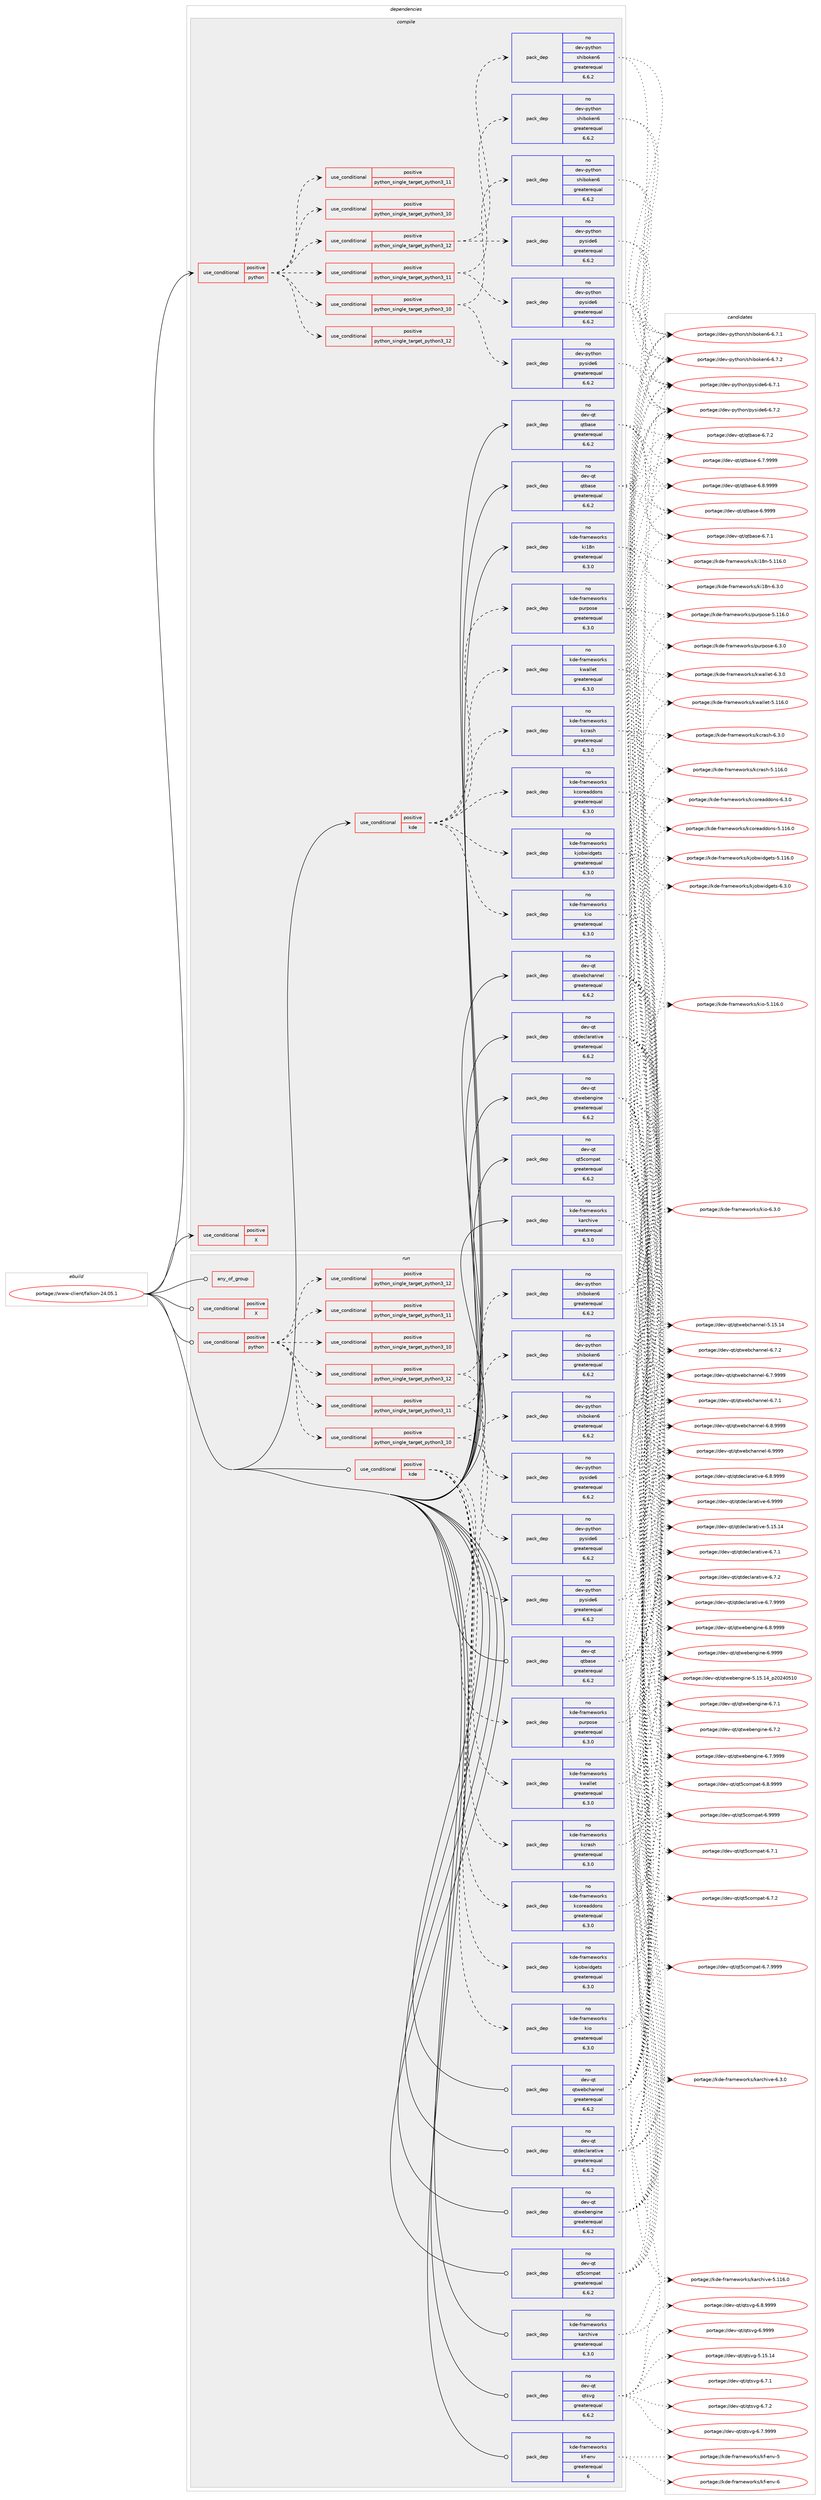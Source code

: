 digraph prolog {

# *************
# Graph options
# *************

newrank=true;
concentrate=true;
compound=true;
graph [rankdir=LR,fontname=Helvetica,fontsize=10,ranksep=1.5];#, ranksep=2.5, nodesep=0.2];
edge  [arrowhead=vee];
node  [fontname=Helvetica,fontsize=10];

# **********
# The ebuild
# **********

subgraph cluster_leftcol {
color=gray;
rank=same;
label=<<i>ebuild</i>>;
id [label="portage://www-client/falkon-24.05.1", color=red, width=4, href="../www-client/falkon-24.05.1.svg"];
}

# ****************
# The dependencies
# ****************

subgraph cluster_midcol {
color=gray;
label=<<i>dependencies</i>>;
subgraph cluster_compile {
fillcolor="#eeeeee";
style=filled;
label=<<i>compile</i>>;
subgraph cond116847 {
dependency225218 [label=<<TABLE BORDER="0" CELLBORDER="1" CELLSPACING="0" CELLPADDING="4"><TR><TD ROWSPAN="3" CELLPADDING="10">use_conditional</TD></TR><TR><TD>positive</TD></TR><TR><TD>X</TD></TR></TABLE>>, shape=none, color=red];
# *** BEGIN UNKNOWN DEPENDENCY TYPE (TODO) ***
# dependency225218 -> package_dependency(portage://www-client/falkon-24.05.1,install,no,x11-libs,libxcb,none,[,,],any_same_slot,[])
# *** END UNKNOWN DEPENDENCY TYPE (TODO) ***

# *** BEGIN UNKNOWN DEPENDENCY TYPE (TODO) ***
# dependency225218 -> package_dependency(portage://www-client/falkon-24.05.1,install,no,x11-libs,xcb-util,none,[,,],[],[])
# *** END UNKNOWN DEPENDENCY TYPE (TODO) ***

}
id:e -> dependency225218:w [weight=20,style="solid",arrowhead="vee"];
subgraph cond116848 {
dependency225219 [label=<<TABLE BORDER="0" CELLBORDER="1" CELLSPACING="0" CELLPADDING="4"><TR><TD ROWSPAN="3" CELLPADDING="10">use_conditional</TD></TR><TR><TD>positive</TD></TR><TR><TD>kde</TD></TR></TABLE>>, shape=none, color=red];
subgraph pack105108 {
dependency225220 [label=<<TABLE BORDER="0" CELLBORDER="1" CELLSPACING="0" CELLPADDING="4" WIDTH="220"><TR><TD ROWSPAN="6" CELLPADDING="30">pack_dep</TD></TR><TR><TD WIDTH="110">no</TD></TR><TR><TD>kde-frameworks</TD></TR><TR><TD>kcoreaddons</TD></TR><TR><TD>greaterequal</TD></TR><TR><TD>6.3.0</TD></TR></TABLE>>, shape=none, color=blue];
}
dependency225219:e -> dependency225220:w [weight=20,style="dashed",arrowhead="vee"];
subgraph pack105109 {
dependency225221 [label=<<TABLE BORDER="0" CELLBORDER="1" CELLSPACING="0" CELLPADDING="4" WIDTH="220"><TR><TD ROWSPAN="6" CELLPADDING="30">pack_dep</TD></TR><TR><TD WIDTH="110">no</TD></TR><TR><TD>kde-frameworks</TD></TR><TR><TD>kcrash</TD></TR><TR><TD>greaterequal</TD></TR><TR><TD>6.3.0</TD></TR></TABLE>>, shape=none, color=blue];
}
dependency225219:e -> dependency225221:w [weight=20,style="dashed",arrowhead="vee"];
subgraph pack105110 {
dependency225222 [label=<<TABLE BORDER="0" CELLBORDER="1" CELLSPACING="0" CELLPADDING="4" WIDTH="220"><TR><TD ROWSPAN="6" CELLPADDING="30">pack_dep</TD></TR><TR><TD WIDTH="110">no</TD></TR><TR><TD>kde-frameworks</TD></TR><TR><TD>kio</TD></TR><TR><TD>greaterequal</TD></TR><TR><TD>6.3.0</TD></TR></TABLE>>, shape=none, color=blue];
}
dependency225219:e -> dependency225222:w [weight=20,style="dashed",arrowhead="vee"];
subgraph pack105111 {
dependency225223 [label=<<TABLE BORDER="0" CELLBORDER="1" CELLSPACING="0" CELLPADDING="4" WIDTH="220"><TR><TD ROWSPAN="6" CELLPADDING="30">pack_dep</TD></TR><TR><TD WIDTH="110">no</TD></TR><TR><TD>kde-frameworks</TD></TR><TR><TD>kjobwidgets</TD></TR><TR><TD>greaterequal</TD></TR><TR><TD>6.3.0</TD></TR></TABLE>>, shape=none, color=blue];
}
dependency225219:e -> dependency225223:w [weight=20,style="dashed",arrowhead="vee"];
subgraph pack105112 {
dependency225224 [label=<<TABLE BORDER="0" CELLBORDER="1" CELLSPACING="0" CELLPADDING="4" WIDTH="220"><TR><TD ROWSPAN="6" CELLPADDING="30">pack_dep</TD></TR><TR><TD WIDTH="110">no</TD></TR><TR><TD>kde-frameworks</TD></TR><TR><TD>kwallet</TD></TR><TR><TD>greaterequal</TD></TR><TR><TD>6.3.0</TD></TR></TABLE>>, shape=none, color=blue];
}
dependency225219:e -> dependency225224:w [weight=20,style="dashed",arrowhead="vee"];
subgraph pack105113 {
dependency225225 [label=<<TABLE BORDER="0" CELLBORDER="1" CELLSPACING="0" CELLPADDING="4" WIDTH="220"><TR><TD ROWSPAN="6" CELLPADDING="30">pack_dep</TD></TR><TR><TD WIDTH="110">no</TD></TR><TR><TD>kde-frameworks</TD></TR><TR><TD>purpose</TD></TR><TR><TD>greaterequal</TD></TR><TR><TD>6.3.0</TD></TR></TABLE>>, shape=none, color=blue];
}
dependency225219:e -> dependency225225:w [weight=20,style="dashed",arrowhead="vee"];
}
id:e -> dependency225219:w [weight=20,style="solid",arrowhead="vee"];
subgraph cond116849 {
dependency225226 [label=<<TABLE BORDER="0" CELLBORDER="1" CELLSPACING="0" CELLPADDING="4"><TR><TD ROWSPAN="3" CELLPADDING="10">use_conditional</TD></TR><TR><TD>positive</TD></TR><TR><TD>python</TD></TR></TABLE>>, shape=none, color=red];
subgraph cond116850 {
dependency225227 [label=<<TABLE BORDER="0" CELLBORDER="1" CELLSPACING="0" CELLPADDING="4"><TR><TD ROWSPAN="3" CELLPADDING="10">use_conditional</TD></TR><TR><TD>positive</TD></TR><TR><TD>python_single_target_python3_10</TD></TR></TABLE>>, shape=none, color=red];
# *** BEGIN UNKNOWN DEPENDENCY TYPE (TODO) ***
# dependency225227 -> package_dependency(portage://www-client/falkon-24.05.1,install,no,dev-lang,python,none,[,,],[slot(3.10)],[])
# *** END UNKNOWN DEPENDENCY TYPE (TODO) ***

}
dependency225226:e -> dependency225227:w [weight=20,style="dashed",arrowhead="vee"];
subgraph cond116851 {
dependency225228 [label=<<TABLE BORDER="0" CELLBORDER="1" CELLSPACING="0" CELLPADDING="4"><TR><TD ROWSPAN="3" CELLPADDING="10">use_conditional</TD></TR><TR><TD>positive</TD></TR><TR><TD>python_single_target_python3_11</TD></TR></TABLE>>, shape=none, color=red];
# *** BEGIN UNKNOWN DEPENDENCY TYPE (TODO) ***
# dependency225228 -> package_dependency(portage://www-client/falkon-24.05.1,install,no,dev-lang,python,none,[,,],[slot(3.11)],[])
# *** END UNKNOWN DEPENDENCY TYPE (TODO) ***

}
dependency225226:e -> dependency225228:w [weight=20,style="dashed",arrowhead="vee"];
subgraph cond116852 {
dependency225229 [label=<<TABLE BORDER="0" CELLBORDER="1" CELLSPACING="0" CELLPADDING="4"><TR><TD ROWSPAN="3" CELLPADDING="10">use_conditional</TD></TR><TR><TD>positive</TD></TR><TR><TD>python_single_target_python3_12</TD></TR></TABLE>>, shape=none, color=red];
# *** BEGIN UNKNOWN DEPENDENCY TYPE (TODO) ***
# dependency225229 -> package_dependency(portage://www-client/falkon-24.05.1,install,no,dev-lang,python,none,[,,],[slot(3.12)],[])
# *** END UNKNOWN DEPENDENCY TYPE (TODO) ***

}
dependency225226:e -> dependency225229:w [weight=20,style="dashed",arrowhead="vee"];
subgraph cond116853 {
dependency225230 [label=<<TABLE BORDER="0" CELLBORDER="1" CELLSPACING="0" CELLPADDING="4"><TR><TD ROWSPAN="3" CELLPADDING="10">use_conditional</TD></TR><TR><TD>positive</TD></TR><TR><TD>python_single_target_python3_10</TD></TR></TABLE>>, shape=none, color=red];
subgraph pack105114 {
dependency225231 [label=<<TABLE BORDER="0" CELLBORDER="1" CELLSPACING="0" CELLPADDING="4" WIDTH="220"><TR><TD ROWSPAN="6" CELLPADDING="30">pack_dep</TD></TR><TR><TD WIDTH="110">no</TD></TR><TR><TD>dev-python</TD></TR><TR><TD>pyside6</TD></TR><TR><TD>greaterequal</TD></TR><TR><TD>6.6.2</TD></TR></TABLE>>, shape=none, color=blue];
}
dependency225230:e -> dependency225231:w [weight=20,style="dashed",arrowhead="vee"];
subgraph pack105115 {
dependency225232 [label=<<TABLE BORDER="0" CELLBORDER="1" CELLSPACING="0" CELLPADDING="4" WIDTH="220"><TR><TD ROWSPAN="6" CELLPADDING="30">pack_dep</TD></TR><TR><TD WIDTH="110">no</TD></TR><TR><TD>dev-python</TD></TR><TR><TD>shiboken6</TD></TR><TR><TD>greaterequal</TD></TR><TR><TD>6.6.2</TD></TR></TABLE>>, shape=none, color=blue];
}
dependency225230:e -> dependency225232:w [weight=20,style="dashed",arrowhead="vee"];
}
dependency225226:e -> dependency225230:w [weight=20,style="dashed",arrowhead="vee"];
subgraph cond116854 {
dependency225233 [label=<<TABLE BORDER="0" CELLBORDER="1" CELLSPACING="0" CELLPADDING="4"><TR><TD ROWSPAN="3" CELLPADDING="10">use_conditional</TD></TR><TR><TD>positive</TD></TR><TR><TD>python_single_target_python3_11</TD></TR></TABLE>>, shape=none, color=red];
subgraph pack105116 {
dependency225234 [label=<<TABLE BORDER="0" CELLBORDER="1" CELLSPACING="0" CELLPADDING="4" WIDTH="220"><TR><TD ROWSPAN="6" CELLPADDING="30">pack_dep</TD></TR><TR><TD WIDTH="110">no</TD></TR><TR><TD>dev-python</TD></TR><TR><TD>pyside6</TD></TR><TR><TD>greaterequal</TD></TR><TR><TD>6.6.2</TD></TR></TABLE>>, shape=none, color=blue];
}
dependency225233:e -> dependency225234:w [weight=20,style="dashed",arrowhead="vee"];
subgraph pack105117 {
dependency225235 [label=<<TABLE BORDER="0" CELLBORDER="1" CELLSPACING="0" CELLPADDING="4" WIDTH="220"><TR><TD ROWSPAN="6" CELLPADDING="30">pack_dep</TD></TR><TR><TD WIDTH="110">no</TD></TR><TR><TD>dev-python</TD></TR><TR><TD>shiboken6</TD></TR><TR><TD>greaterequal</TD></TR><TR><TD>6.6.2</TD></TR></TABLE>>, shape=none, color=blue];
}
dependency225233:e -> dependency225235:w [weight=20,style="dashed",arrowhead="vee"];
}
dependency225226:e -> dependency225233:w [weight=20,style="dashed",arrowhead="vee"];
subgraph cond116855 {
dependency225236 [label=<<TABLE BORDER="0" CELLBORDER="1" CELLSPACING="0" CELLPADDING="4"><TR><TD ROWSPAN="3" CELLPADDING="10">use_conditional</TD></TR><TR><TD>positive</TD></TR><TR><TD>python_single_target_python3_12</TD></TR></TABLE>>, shape=none, color=red];
subgraph pack105118 {
dependency225237 [label=<<TABLE BORDER="0" CELLBORDER="1" CELLSPACING="0" CELLPADDING="4" WIDTH="220"><TR><TD ROWSPAN="6" CELLPADDING="30">pack_dep</TD></TR><TR><TD WIDTH="110">no</TD></TR><TR><TD>dev-python</TD></TR><TR><TD>pyside6</TD></TR><TR><TD>greaterequal</TD></TR><TR><TD>6.6.2</TD></TR></TABLE>>, shape=none, color=blue];
}
dependency225236:e -> dependency225237:w [weight=20,style="dashed",arrowhead="vee"];
subgraph pack105119 {
dependency225238 [label=<<TABLE BORDER="0" CELLBORDER="1" CELLSPACING="0" CELLPADDING="4" WIDTH="220"><TR><TD ROWSPAN="6" CELLPADDING="30">pack_dep</TD></TR><TR><TD WIDTH="110">no</TD></TR><TR><TD>dev-python</TD></TR><TR><TD>shiboken6</TD></TR><TR><TD>greaterequal</TD></TR><TR><TD>6.6.2</TD></TR></TABLE>>, shape=none, color=blue];
}
dependency225236:e -> dependency225238:w [weight=20,style="dashed",arrowhead="vee"];
}
dependency225226:e -> dependency225236:w [weight=20,style="dashed",arrowhead="vee"];
}
id:e -> dependency225226:w [weight=20,style="solid",arrowhead="vee"];
# *** BEGIN UNKNOWN DEPENDENCY TYPE (TODO) ***
# id -> package_dependency(portage://www-client/falkon-24.05.1,install,no,dev-libs,openssl,none,[,,],[slot(0),equal],[])
# *** END UNKNOWN DEPENDENCY TYPE (TODO) ***

subgraph pack105120 {
dependency225239 [label=<<TABLE BORDER="0" CELLBORDER="1" CELLSPACING="0" CELLPADDING="4" WIDTH="220"><TR><TD ROWSPAN="6" CELLPADDING="30">pack_dep</TD></TR><TR><TD WIDTH="110">no</TD></TR><TR><TD>dev-qt</TD></TR><TR><TD>qt5compat</TD></TR><TR><TD>greaterequal</TD></TR><TR><TD>6.6.2</TD></TR></TABLE>>, shape=none, color=blue];
}
id:e -> dependency225239:w [weight=20,style="solid",arrowhead="vee"];
subgraph pack105121 {
dependency225240 [label=<<TABLE BORDER="0" CELLBORDER="1" CELLSPACING="0" CELLPADDING="4" WIDTH="220"><TR><TD ROWSPAN="6" CELLPADDING="30">pack_dep</TD></TR><TR><TD WIDTH="110">no</TD></TR><TR><TD>dev-qt</TD></TR><TR><TD>qtbase</TD></TR><TR><TD>greaterequal</TD></TR><TR><TD>6.6.2</TD></TR></TABLE>>, shape=none, color=blue];
}
id:e -> dependency225240:w [weight=20,style="solid",arrowhead="vee"];
subgraph pack105122 {
dependency225241 [label=<<TABLE BORDER="0" CELLBORDER="1" CELLSPACING="0" CELLPADDING="4" WIDTH="220"><TR><TD ROWSPAN="6" CELLPADDING="30">pack_dep</TD></TR><TR><TD WIDTH="110">no</TD></TR><TR><TD>dev-qt</TD></TR><TR><TD>qtbase</TD></TR><TR><TD>greaterequal</TD></TR><TR><TD>6.6.2</TD></TR></TABLE>>, shape=none, color=blue];
}
id:e -> dependency225241:w [weight=20,style="solid",arrowhead="vee"];
# *** BEGIN UNKNOWN DEPENDENCY TYPE (TODO) ***
# id -> package_dependency(portage://www-client/falkon-24.05.1,install,no,dev-qt,qtbase,none,[,,],[slot(6)],[])
# *** END UNKNOWN DEPENDENCY TYPE (TODO) ***

subgraph pack105123 {
dependency225242 [label=<<TABLE BORDER="0" CELLBORDER="1" CELLSPACING="0" CELLPADDING="4" WIDTH="220"><TR><TD ROWSPAN="6" CELLPADDING="30">pack_dep</TD></TR><TR><TD WIDTH="110">no</TD></TR><TR><TD>dev-qt</TD></TR><TR><TD>qtdeclarative</TD></TR><TR><TD>greaterequal</TD></TR><TR><TD>6.6.2</TD></TR></TABLE>>, shape=none, color=blue];
}
id:e -> dependency225242:w [weight=20,style="solid",arrowhead="vee"];
subgraph pack105124 {
dependency225243 [label=<<TABLE BORDER="0" CELLBORDER="1" CELLSPACING="0" CELLPADDING="4" WIDTH="220"><TR><TD ROWSPAN="6" CELLPADDING="30">pack_dep</TD></TR><TR><TD WIDTH="110">no</TD></TR><TR><TD>dev-qt</TD></TR><TR><TD>qtwebchannel</TD></TR><TR><TD>greaterequal</TD></TR><TR><TD>6.6.2</TD></TR></TABLE>>, shape=none, color=blue];
}
id:e -> dependency225243:w [weight=20,style="solid",arrowhead="vee"];
subgraph pack105125 {
dependency225244 [label=<<TABLE BORDER="0" CELLBORDER="1" CELLSPACING="0" CELLPADDING="4" WIDTH="220"><TR><TD ROWSPAN="6" CELLPADDING="30">pack_dep</TD></TR><TR><TD WIDTH="110">no</TD></TR><TR><TD>dev-qt</TD></TR><TR><TD>qtwebengine</TD></TR><TR><TD>greaterequal</TD></TR><TR><TD>6.6.2</TD></TR></TABLE>>, shape=none, color=blue];
}
id:e -> dependency225244:w [weight=20,style="solid",arrowhead="vee"];
subgraph pack105126 {
dependency225245 [label=<<TABLE BORDER="0" CELLBORDER="1" CELLSPACING="0" CELLPADDING="4" WIDTH="220"><TR><TD ROWSPAN="6" CELLPADDING="30">pack_dep</TD></TR><TR><TD WIDTH="110">no</TD></TR><TR><TD>kde-frameworks</TD></TR><TR><TD>karchive</TD></TR><TR><TD>greaterequal</TD></TR><TR><TD>6.3.0</TD></TR></TABLE>>, shape=none, color=blue];
}
id:e -> dependency225245:w [weight=20,style="solid",arrowhead="vee"];
subgraph pack105127 {
dependency225246 [label=<<TABLE BORDER="0" CELLBORDER="1" CELLSPACING="0" CELLPADDING="4" WIDTH="220"><TR><TD ROWSPAN="6" CELLPADDING="30">pack_dep</TD></TR><TR><TD WIDTH="110">no</TD></TR><TR><TD>kde-frameworks</TD></TR><TR><TD>ki18n</TD></TR><TR><TD>greaterequal</TD></TR><TR><TD>6.3.0</TD></TR></TABLE>>, shape=none, color=blue];
}
id:e -> dependency225246:w [weight=20,style="solid",arrowhead="vee"];
# *** BEGIN UNKNOWN DEPENDENCY TYPE (TODO) ***
# id -> package_dependency(portage://www-client/falkon-24.05.1,install,no,virtual,libintl,none,[,,],[],[])
# *** END UNKNOWN DEPENDENCY TYPE (TODO) ***

}
subgraph cluster_compileandrun {
fillcolor="#eeeeee";
style=filled;
label=<<i>compile and run</i>>;
}
subgraph cluster_run {
fillcolor="#eeeeee";
style=filled;
label=<<i>run</i>>;
subgraph any3051 {
dependency225247 [label=<<TABLE BORDER="0" CELLBORDER="1" CELLSPACING="0" CELLPADDING="4"><TR><TD CELLPADDING="10">any_of_group</TD></TR></TABLE>>, shape=none, color=red];# *** BEGIN UNKNOWN DEPENDENCY TYPE (TODO) ***
# dependency225247 -> package_dependency(portage://www-client/falkon-24.05.1,run,no,kde-frameworks,breeze-icons,none,[,,],any_different_slot,[])
# *** END UNKNOWN DEPENDENCY TYPE (TODO) ***

# *** BEGIN UNKNOWN DEPENDENCY TYPE (TODO) ***
# dependency225247 -> package_dependency(portage://www-client/falkon-24.05.1,run,no,kde-frameworks,oxygen-icons,none,[,,],any_different_slot,[])
# *** END UNKNOWN DEPENDENCY TYPE (TODO) ***

}
id:e -> dependency225247:w [weight=20,style="solid",arrowhead="odot"];
subgraph cond116856 {
dependency225248 [label=<<TABLE BORDER="0" CELLBORDER="1" CELLSPACING="0" CELLPADDING="4"><TR><TD ROWSPAN="3" CELLPADDING="10">use_conditional</TD></TR><TR><TD>positive</TD></TR><TR><TD>X</TD></TR></TABLE>>, shape=none, color=red];
# *** BEGIN UNKNOWN DEPENDENCY TYPE (TODO) ***
# dependency225248 -> package_dependency(portage://www-client/falkon-24.05.1,run,no,x11-libs,libxcb,none,[,,],any_same_slot,[])
# *** END UNKNOWN DEPENDENCY TYPE (TODO) ***

# *** BEGIN UNKNOWN DEPENDENCY TYPE (TODO) ***
# dependency225248 -> package_dependency(portage://www-client/falkon-24.05.1,run,no,x11-libs,xcb-util,none,[,,],[],[])
# *** END UNKNOWN DEPENDENCY TYPE (TODO) ***

}
id:e -> dependency225248:w [weight=20,style="solid",arrowhead="odot"];
subgraph cond116857 {
dependency225249 [label=<<TABLE BORDER="0" CELLBORDER="1" CELLSPACING="0" CELLPADDING="4"><TR><TD ROWSPAN="3" CELLPADDING="10">use_conditional</TD></TR><TR><TD>positive</TD></TR><TR><TD>kde</TD></TR></TABLE>>, shape=none, color=red];
subgraph pack105128 {
dependency225250 [label=<<TABLE BORDER="0" CELLBORDER="1" CELLSPACING="0" CELLPADDING="4" WIDTH="220"><TR><TD ROWSPAN="6" CELLPADDING="30">pack_dep</TD></TR><TR><TD WIDTH="110">no</TD></TR><TR><TD>kde-frameworks</TD></TR><TR><TD>kcoreaddons</TD></TR><TR><TD>greaterequal</TD></TR><TR><TD>6.3.0</TD></TR></TABLE>>, shape=none, color=blue];
}
dependency225249:e -> dependency225250:w [weight=20,style="dashed",arrowhead="vee"];
subgraph pack105129 {
dependency225251 [label=<<TABLE BORDER="0" CELLBORDER="1" CELLSPACING="0" CELLPADDING="4" WIDTH="220"><TR><TD ROWSPAN="6" CELLPADDING="30">pack_dep</TD></TR><TR><TD WIDTH="110">no</TD></TR><TR><TD>kde-frameworks</TD></TR><TR><TD>kcrash</TD></TR><TR><TD>greaterequal</TD></TR><TR><TD>6.3.0</TD></TR></TABLE>>, shape=none, color=blue];
}
dependency225249:e -> dependency225251:w [weight=20,style="dashed",arrowhead="vee"];
subgraph pack105130 {
dependency225252 [label=<<TABLE BORDER="0" CELLBORDER="1" CELLSPACING="0" CELLPADDING="4" WIDTH="220"><TR><TD ROWSPAN="6" CELLPADDING="30">pack_dep</TD></TR><TR><TD WIDTH="110">no</TD></TR><TR><TD>kde-frameworks</TD></TR><TR><TD>kio</TD></TR><TR><TD>greaterequal</TD></TR><TR><TD>6.3.0</TD></TR></TABLE>>, shape=none, color=blue];
}
dependency225249:e -> dependency225252:w [weight=20,style="dashed",arrowhead="vee"];
subgraph pack105131 {
dependency225253 [label=<<TABLE BORDER="0" CELLBORDER="1" CELLSPACING="0" CELLPADDING="4" WIDTH="220"><TR><TD ROWSPAN="6" CELLPADDING="30">pack_dep</TD></TR><TR><TD WIDTH="110">no</TD></TR><TR><TD>kde-frameworks</TD></TR><TR><TD>kjobwidgets</TD></TR><TR><TD>greaterequal</TD></TR><TR><TD>6.3.0</TD></TR></TABLE>>, shape=none, color=blue];
}
dependency225249:e -> dependency225253:w [weight=20,style="dashed",arrowhead="vee"];
subgraph pack105132 {
dependency225254 [label=<<TABLE BORDER="0" CELLBORDER="1" CELLSPACING="0" CELLPADDING="4" WIDTH="220"><TR><TD ROWSPAN="6" CELLPADDING="30">pack_dep</TD></TR><TR><TD WIDTH="110">no</TD></TR><TR><TD>kde-frameworks</TD></TR><TR><TD>kwallet</TD></TR><TR><TD>greaterequal</TD></TR><TR><TD>6.3.0</TD></TR></TABLE>>, shape=none, color=blue];
}
dependency225249:e -> dependency225254:w [weight=20,style="dashed",arrowhead="vee"];
subgraph pack105133 {
dependency225255 [label=<<TABLE BORDER="0" CELLBORDER="1" CELLSPACING="0" CELLPADDING="4" WIDTH="220"><TR><TD ROWSPAN="6" CELLPADDING="30">pack_dep</TD></TR><TR><TD WIDTH="110">no</TD></TR><TR><TD>kde-frameworks</TD></TR><TR><TD>purpose</TD></TR><TR><TD>greaterequal</TD></TR><TR><TD>6.3.0</TD></TR></TABLE>>, shape=none, color=blue];
}
dependency225249:e -> dependency225255:w [weight=20,style="dashed",arrowhead="vee"];
}
id:e -> dependency225249:w [weight=20,style="solid",arrowhead="odot"];
subgraph cond116858 {
dependency225256 [label=<<TABLE BORDER="0" CELLBORDER="1" CELLSPACING="0" CELLPADDING="4"><TR><TD ROWSPAN="3" CELLPADDING="10">use_conditional</TD></TR><TR><TD>positive</TD></TR><TR><TD>python</TD></TR></TABLE>>, shape=none, color=red];
subgraph cond116859 {
dependency225257 [label=<<TABLE BORDER="0" CELLBORDER="1" CELLSPACING="0" CELLPADDING="4"><TR><TD ROWSPAN="3" CELLPADDING="10">use_conditional</TD></TR><TR><TD>positive</TD></TR><TR><TD>python_single_target_python3_10</TD></TR></TABLE>>, shape=none, color=red];
# *** BEGIN UNKNOWN DEPENDENCY TYPE (TODO) ***
# dependency225257 -> package_dependency(portage://www-client/falkon-24.05.1,run,no,dev-lang,python,none,[,,],[slot(3.10)],[])
# *** END UNKNOWN DEPENDENCY TYPE (TODO) ***

}
dependency225256:e -> dependency225257:w [weight=20,style="dashed",arrowhead="vee"];
subgraph cond116860 {
dependency225258 [label=<<TABLE BORDER="0" CELLBORDER="1" CELLSPACING="0" CELLPADDING="4"><TR><TD ROWSPAN="3" CELLPADDING="10">use_conditional</TD></TR><TR><TD>positive</TD></TR><TR><TD>python_single_target_python3_11</TD></TR></TABLE>>, shape=none, color=red];
# *** BEGIN UNKNOWN DEPENDENCY TYPE (TODO) ***
# dependency225258 -> package_dependency(portage://www-client/falkon-24.05.1,run,no,dev-lang,python,none,[,,],[slot(3.11)],[])
# *** END UNKNOWN DEPENDENCY TYPE (TODO) ***

}
dependency225256:e -> dependency225258:w [weight=20,style="dashed",arrowhead="vee"];
subgraph cond116861 {
dependency225259 [label=<<TABLE BORDER="0" CELLBORDER="1" CELLSPACING="0" CELLPADDING="4"><TR><TD ROWSPAN="3" CELLPADDING="10">use_conditional</TD></TR><TR><TD>positive</TD></TR><TR><TD>python_single_target_python3_12</TD></TR></TABLE>>, shape=none, color=red];
# *** BEGIN UNKNOWN DEPENDENCY TYPE (TODO) ***
# dependency225259 -> package_dependency(portage://www-client/falkon-24.05.1,run,no,dev-lang,python,none,[,,],[slot(3.12)],[])
# *** END UNKNOWN DEPENDENCY TYPE (TODO) ***

}
dependency225256:e -> dependency225259:w [weight=20,style="dashed",arrowhead="vee"];
subgraph cond116862 {
dependency225260 [label=<<TABLE BORDER="0" CELLBORDER="1" CELLSPACING="0" CELLPADDING="4"><TR><TD ROWSPAN="3" CELLPADDING="10">use_conditional</TD></TR><TR><TD>positive</TD></TR><TR><TD>python_single_target_python3_10</TD></TR></TABLE>>, shape=none, color=red];
subgraph pack105134 {
dependency225261 [label=<<TABLE BORDER="0" CELLBORDER="1" CELLSPACING="0" CELLPADDING="4" WIDTH="220"><TR><TD ROWSPAN="6" CELLPADDING="30">pack_dep</TD></TR><TR><TD WIDTH="110">no</TD></TR><TR><TD>dev-python</TD></TR><TR><TD>pyside6</TD></TR><TR><TD>greaterequal</TD></TR><TR><TD>6.6.2</TD></TR></TABLE>>, shape=none, color=blue];
}
dependency225260:e -> dependency225261:w [weight=20,style="dashed",arrowhead="vee"];
subgraph pack105135 {
dependency225262 [label=<<TABLE BORDER="0" CELLBORDER="1" CELLSPACING="0" CELLPADDING="4" WIDTH="220"><TR><TD ROWSPAN="6" CELLPADDING="30">pack_dep</TD></TR><TR><TD WIDTH="110">no</TD></TR><TR><TD>dev-python</TD></TR><TR><TD>shiboken6</TD></TR><TR><TD>greaterequal</TD></TR><TR><TD>6.6.2</TD></TR></TABLE>>, shape=none, color=blue];
}
dependency225260:e -> dependency225262:w [weight=20,style="dashed",arrowhead="vee"];
}
dependency225256:e -> dependency225260:w [weight=20,style="dashed",arrowhead="vee"];
subgraph cond116863 {
dependency225263 [label=<<TABLE BORDER="0" CELLBORDER="1" CELLSPACING="0" CELLPADDING="4"><TR><TD ROWSPAN="3" CELLPADDING="10">use_conditional</TD></TR><TR><TD>positive</TD></TR><TR><TD>python_single_target_python3_11</TD></TR></TABLE>>, shape=none, color=red];
subgraph pack105136 {
dependency225264 [label=<<TABLE BORDER="0" CELLBORDER="1" CELLSPACING="0" CELLPADDING="4" WIDTH="220"><TR><TD ROWSPAN="6" CELLPADDING="30">pack_dep</TD></TR><TR><TD WIDTH="110">no</TD></TR><TR><TD>dev-python</TD></TR><TR><TD>pyside6</TD></TR><TR><TD>greaterequal</TD></TR><TR><TD>6.6.2</TD></TR></TABLE>>, shape=none, color=blue];
}
dependency225263:e -> dependency225264:w [weight=20,style="dashed",arrowhead="vee"];
subgraph pack105137 {
dependency225265 [label=<<TABLE BORDER="0" CELLBORDER="1" CELLSPACING="0" CELLPADDING="4" WIDTH="220"><TR><TD ROWSPAN="6" CELLPADDING="30">pack_dep</TD></TR><TR><TD WIDTH="110">no</TD></TR><TR><TD>dev-python</TD></TR><TR><TD>shiboken6</TD></TR><TR><TD>greaterequal</TD></TR><TR><TD>6.6.2</TD></TR></TABLE>>, shape=none, color=blue];
}
dependency225263:e -> dependency225265:w [weight=20,style="dashed",arrowhead="vee"];
}
dependency225256:e -> dependency225263:w [weight=20,style="dashed",arrowhead="vee"];
subgraph cond116864 {
dependency225266 [label=<<TABLE BORDER="0" CELLBORDER="1" CELLSPACING="0" CELLPADDING="4"><TR><TD ROWSPAN="3" CELLPADDING="10">use_conditional</TD></TR><TR><TD>positive</TD></TR><TR><TD>python_single_target_python3_12</TD></TR></TABLE>>, shape=none, color=red];
subgraph pack105138 {
dependency225267 [label=<<TABLE BORDER="0" CELLBORDER="1" CELLSPACING="0" CELLPADDING="4" WIDTH="220"><TR><TD ROWSPAN="6" CELLPADDING="30">pack_dep</TD></TR><TR><TD WIDTH="110">no</TD></TR><TR><TD>dev-python</TD></TR><TR><TD>pyside6</TD></TR><TR><TD>greaterequal</TD></TR><TR><TD>6.6.2</TD></TR></TABLE>>, shape=none, color=blue];
}
dependency225266:e -> dependency225267:w [weight=20,style="dashed",arrowhead="vee"];
subgraph pack105139 {
dependency225268 [label=<<TABLE BORDER="0" CELLBORDER="1" CELLSPACING="0" CELLPADDING="4" WIDTH="220"><TR><TD ROWSPAN="6" CELLPADDING="30">pack_dep</TD></TR><TR><TD WIDTH="110">no</TD></TR><TR><TD>dev-python</TD></TR><TR><TD>shiboken6</TD></TR><TR><TD>greaterequal</TD></TR><TR><TD>6.6.2</TD></TR></TABLE>>, shape=none, color=blue];
}
dependency225266:e -> dependency225268:w [weight=20,style="dashed",arrowhead="vee"];
}
dependency225256:e -> dependency225266:w [weight=20,style="dashed",arrowhead="vee"];
}
id:e -> dependency225256:w [weight=20,style="solid",arrowhead="odot"];
# *** BEGIN UNKNOWN DEPENDENCY TYPE (TODO) ***
# id -> package_dependency(portage://www-client/falkon-24.05.1,run,no,dev-libs,openssl,none,[,,],[slot(0),equal],[])
# *** END UNKNOWN DEPENDENCY TYPE (TODO) ***

subgraph pack105140 {
dependency225269 [label=<<TABLE BORDER="0" CELLBORDER="1" CELLSPACING="0" CELLPADDING="4" WIDTH="220"><TR><TD ROWSPAN="6" CELLPADDING="30">pack_dep</TD></TR><TR><TD WIDTH="110">no</TD></TR><TR><TD>dev-qt</TD></TR><TR><TD>qt5compat</TD></TR><TR><TD>greaterequal</TD></TR><TR><TD>6.6.2</TD></TR></TABLE>>, shape=none, color=blue];
}
id:e -> dependency225269:w [weight=20,style="solid",arrowhead="odot"];
subgraph pack105141 {
dependency225270 [label=<<TABLE BORDER="0" CELLBORDER="1" CELLSPACING="0" CELLPADDING="4" WIDTH="220"><TR><TD ROWSPAN="6" CELLPADDING="30">pack_dep</TD></TR><TR><TD WIDTH="110">no</TD></TR><TR><TD>dev-qt</TD></TR><TR><TD>qtbase</TD></TR><TR><TD>greaterequal</TD></TR><TR><TD>6.6.2</TD></TR></TABLE>>, shape=none, color=blue];
}
id:e -> dependency225270:w [weight=20,style="solid",arrowhead="odot"];
# *** BEGIN UNKNOWN DEPENDENCY TYPE (TODO) ***
# id -> package_dependency(portage://www-client/falkon-24.05.1,run,no,dev-qt,qtbase,none,[,,],[slot(6)],[])
# *** END UNKNOWN DEPENDENCY TYPE (TODO) ***

subgraph pack105142 {
dependency225271 [label=<<TABLE BORDER="0" CELLBORDER="1" CELLSPACING="0" CELLPADDING="4" WIDTH="220"><TR><TD ROWSPAN="6" CELLPADDING="30">pack_dep</TD></TR><TR><TD WIDTH="110">no</TD></TR><TR><TD>dev-qt</TD></TR><TR><TD>qtdeclarative</TD></TR><TR><TD>greaterequal</TD></TR><TR><TD>6.6.2</TD></TR></TABLE>>, shape=none, color=blue];
}
id:e -> dependency225271:w [weight=20,style="solid",arrowhead="odot"];
subgraph pack105143 {
dependency225272 [label=<<TABLE BORDER="0" CELLBORDER="1" CELLSPACING="0" CELLPADDING="4" WIDTH="220"><TR><TD ROWSPAN="6" CELLPADDING="30">pack_dep</TD></TR><TR><TD WIDTH="110">no</TD></TR><TR><TD>dev-qt</TD></TR><TR><TD>qtsvg</TD></TR><TR><TD>greaterequal</TD></TR><TR><TD>6.6.2</TD></TR></TABLE>>, shape=none, color=blue];
}
id:e -> dependency225272:w [weight=20,style="solid",arrowhead="odot"];
subgraph pack105144 {
dependency225273 [label=<<TABLE BORDER="0" CELLBORDER="1" CELLSPACING="0" CELLPADDING="4" WIDTH="220"><TR><TD ROWSPAN="6" CELLPADDING="30">pack_dep</TD></TR><TR><TD WIDTH="110">no</TD></TR><TR><TD>dev-qt</TD></TR><TR><TD>qtwebchannel</TD></TR><TR><TD>greaterequal</TD></TR><TR><TD>6.6.2</TD></TR></TABLE>>, shape=none, color=blue];
}
id:e -> dependency225273:w [weight=20,style="solid",arrowhead="odot"];
subgraph pack105145 {
dependency225274 [label=<<TABLE BORDER="0" CELLBORDER="1" CELLSPACING="0" CELLPADDING="4" WIDTH="220"><TR><TD ROWSPAN="6" CELLPADDING="30">pack_dep</TD></TR><TR><TD WIDTH="110">no</TD></TR><TR><TD>dev-qt</TD></TR><TR><TD>qtwebengine</TD></TR><TR><TD>greaterequal</TD></TR><TR><TD>6.6.2</TD></TR></TABLE>>, shape=none, color=blue];
}
id:e -> dependency225274:w [weight=20,style="solid",arrowhead="odot"];
subgraph pack105146 {
dependency225275 [label=<<TABLE BORDER="0" CELLBORDER="1" CELLSPACING="0" CELLPADDING="4" WIDTH="220"><TR><TD ROWSPAN="6" CELLPADDING="30">pack_dep</TD></TR><TR><TD WIDTH="110">no</TD></TR><TR><TD>kde-frameworks</TD></TR><TR><TD>karchive</TD></TR><TR><TD>greaterequal</TD></TR><TR><TD>6.3.0</TD></TR></TABLE>>, shape=none, color=blue];
}
id:e -> dependency225275:w [weight=20,style="solid",arrowhead="odot"];
subgraph pack105147 {
dependency225276 [label=<<TABLE BORDER="0" CELLBORDER="1" CELLSPACING="0" CELLPADDING="4" WIDTH="220"><TR><TD ROWSPAN="6" CELLPADDING="30">pack_dep</TD></TR><TR><TD WIDTH="110">no</TD></TR><TR><TD>kde-frameworks</TD></TR><TR><TD>kf-env</TD></TR><TR><TD>greaterequal</TD></TR><TR><TD>6</TD></TR></TABLE>>, shape=none, color=blue];
}
id:e -> dependency225276:w [weight=20,style="solid",arrowhead="odot"];
# *** BEGIN UNKNOWN DEPENDENCY TYPE (TODO) ***
# id -> package_dependency(portage://www-client/falkon-24.05.1,run,no,virtual,libintl,none,[,,],[],[])
# *** END UNKNOWN DEPENDENCY TYPE (TODO) ***

}
}

# **************
# The candidates
# **************

subgraph cluster_choices {
rank=same;
color=gray;
label=<<i>candidates</i>>;

subgraph choice105108 {
color=black;
nodesep=1;
choice10710010145102114971091011191111141071154710799111114101971001001111101154553464949544648 [label="portage://kde-frameworks/kcoreaddons-5.116.0", color=red, width=4,href="../kde-frameworks/kcoreaddons-5.116.0.svg"];
choice1071001014510211497109101119111114107115471079911111410197100100111110115455446514648 [label="portage://kde-frameworks/kcoreaddons-6.3.0", color=red, width=4,href="../kde-frameworks/kcoreaddons-6.3.0.svg"];
dependency225220:e -> choice10710010145102114971091011191111141071154710799111114101971001001111101154553464949544648:w [style=dotted,weight="100"];
dependency225220:e -> choice1071001014510211497109101119111114107115471079911111410197100100111110115455446514648:w [style=dotted,weight="100"];
}
subgraph choice105109 {
color=black;
nodesep=1;
choice10710010145102114971091011191111141071154710799114971151044553464949544648 [label="portage://kde-frameworks/kcrash-5.116.0", color=red, width=4,href="../kde-frameworks/kcrash-5.116.0.svg"];
choice1071001014510211497109101119111114107115471079911497115104455446514648 [label="portage://kde-frameworks/kcrash-6.3.0", color=red, width=4,href="../kde-frameworks/kcrash-6.3.0.svg"];
dependency225221:e -> choice10710010145102114971091011191111141071154710799114971151044553464949544648:w [style=dotted,weight="100"];
dependency225221:e -> choice1071001014510211497109101119111114107115471079911497115104455446514648:w [style=dotted,weight="100"];
}
subgraph choice105110 {
color=black;
nodesep=1;
choice1071001014510211497109101119111114107115471071051114553464949544648 [label="portage://kde-frameworks/kio-5.116.0", color=red, width=4,href="../kde-frameworks/kio-5.116.0.svg"];
choice107100101451021149710910111911111410711547107105111455446514648 [label="portage://kde-frameworks/kio-6.3.0", color=red, width=4,href="../kde-frameworks/kio-6.3.0.svg"];
dependency225222:e -> choice1071001014510211497109101119111114107115471071051114553464949544648:w [style=dotted,weight="100"];
dependency225222:e -> choice107100101451021149710910111911111410711547107105111455446514648:w [style=dotted,weight="100"];
}
subgraph choice105111 {
color=black;
nodesep=1;
choice107100101451021149710910111911111410711547107106111981191051001031011161154553464949544648 [label="portage://kde-frameworks/kjobwidgets-5.116.0", color=red, width=4,href="../kde-frameworks/kjobwidgets-5.116.0.svg"];
choice10710010145102114971091011191111141071154710710611198119105100103101116115455446514648 [label="portage://kde-frameworks/kjobwidgets-6.3.0", color=red, width=4,href="../kde-frameworks/kjobwidgets-6.3.0.svg"];
dependency225223:e -> choice107100101451021149710910111911111410711547107106111981191051001031011161154553464949544648:w [style=dotted,weight="100"];
dependency225223:e -> choice10710010145102114971091011191111141071154710710611198119105100103101116115455446514648:w [style=dotted,weight="100"];
}
subgraph choice105112 {
color=black;
nodesep=1;
choice107100101451021149710910111911111410711547107119971081081011164553464949544648 [label="portage://kde-frameworks/kwallet-5.116.0", color=red, width=4,href="../kde-frameworks/kwallet-5.116.0.svg"];
choice10710010145102114971091011191111141071154710711997108108101116455446514648 [label="portage://kde-frameworks/kwallet-6.3.0", color=red, width=4,href="../kde-frameworks/kwallet-6.3.0.svg"];
dependency225224:e -> choice107100101451021149710910111911111410711547107119971081081011164553464949544648:w [style=dotted,weight="100"];
dependency225224:e -> choice10710010145102114971091011191111141071154710711997108108101116455446514648:w [style=dotted,weight="100"];
}
subgraph choice105113 {
color=black;
nodesep=1;
choice1071001014510211497109101119111114107115471121171141121111151014553464949544648 [label="portage://kde-frameworks/purpose-5.116.0", color=red, width=4,href="../kde-frameworks/purpose-5.116.0.svg"];
choice107100101451021149710910111911111410711547112117114112111115101455446514648 [label="portage://kde-frameworks/purpose-6.3.0", color=red, width=4,href="../kde-frameworks/purpose-6.3.0.svg"];
dependency225225:e -> choice1071001014510211497109101119111114107115471121171141121111151014553464949544648:w [style=dotted,weight="100"];
dependency225225:e -> choice107100101451021149710910111911111410711547112117114112111115101455446514648:w [style=dotted,weight="100"];
}
subgraph choice105114 {
color=black;
nodesep=1;
choice100101118451121211161041111104711212111510510010154455446554649 [label="portage://dev-python/pyside6-6.7.1", color=red, width=4,href="../dev-python/pyside6-6.7.1.svg"];
choice100101118451121211161041111104711212111510510010154455446554650 [label="portage://dev-python/pyside6-6.7.2", color=red, width=4,href="../dev-python/pyside6-6.7.2.svg"];
dependency225231:e -> choice100101118451121211161041111104711212111510510010154455446554649:w [style=dotted,weight="100"];
dependency225231:e -> choice100101118451121211161041111104711212111510510010154455446554650:w [style=dotted,weight="100"];
}
subgraph choice105115 {
color=black;
nodesep=1;
choice10010111845112121116104111110471151041059811110710111054455446554649 [label="portage://dev-python/shiboken6-6.7.1", color=red, width=4,href="../dev-python/shiboken6-6.7.1.svg"];
choice10010111845112121116104111110471151041059811110710111054455446554650 [label="portage://dev-python/shiboken6-6.7.2", color=red, width=4,href="../dev-python/shiboken6-6.7.2.svg"];
dependency225232:e -> choice10010111845112121116104111110471151041059811110710111054455446554649:w [style=dotted,weight="100"];
dependency225232:e -> choice10010111845112121116104111110471151041059811110710111054455446554650:w [style=dotted,weight="100"];
}
subgraph choice105116 {
color=black;
nodesep=1;
choice100101118451121211161041111104711212111510510010154455446554649 [label="portage://dev-python/pyside6-6.7.1", color=red, width=4,href="../dev-python/pyside6-6.7.1.svg"];
choice100101118451121211161041111104711212111510510010154455446554650 [label="portage://dev-python/pyside6-6.7.2", color=red, width=4,href="../dev-python/pyside6-6.7.2.svg"];
dependency225234:e -> choice100101118451121211161041111104711212111510510010154455446554649:w [style=dotted,weight="100"];
dependency225234:e -> choice100101118451121211161041111104711212111510510010154455446554650:w [style=dotted,weight="100"];
}
subgraph choice105117 {
color=black;
nodesep=1;
choice10010111845112121116104111110471151041059811110710111054455446554649 [label="portage://dev-python/shiboken6-6.7.1", color=red, width=4,href="../dev-python/shiboken6-6.7.1.svg"];
choice10010111845112121116104111110471151041059811110710111054455446554650 [label="portage://dev-python/shiboken6-6.7.2", color=red, width=4,href="../dev-python/shiboken6-6.7.2.svg"];
dependency225235:e -> choice10010111845112121116104111110471151041059811110710111054455446554649:w [style=dotted,weight="100"];
dependency225235:e -> choice10010111845112121116104111110471151041059811110710111054455446554650:w [style=dotted,weight="100"];
}
subgraph choice105118 {
color=black;
nodesep=1;
choice100101118451121211161041111104711212111510510010154455446554649 [label="portage://dev-python/pyside6-6.7.1", color=red, width=4,href="../dev-python/pyside6-6.7.1.svg"];
choice100101118451121211161041111104711212111510510010154455446554650 [label="portage://dev-python/pyside6-6.7.2", color=red, width=4,href="../dev-python/pyside6-6.7.2.svg"];
dependency225237:e -> choice100101118451121211161041111104711212111510510010154455446554649:w [style=dotted,weight="100"];
dependency225237:e -> choice100101118451121211161041111104711212111510510010154455446554650:w [style=dotted,weight="100"];
}
subgraph choice105119 {
color=black;
nodesep=1;
choice10010111845112121116104111110471151041059811110710111054455446554649 [label="portage://dev-python/shiboken6-6.7.1", color=red, width=4,href="../dev-python/shiboken6-6.7.1.svg"];
choice10010111845112121116104111110471151041059811110710111054455446554650 [label="portage://dev-python/shiboken6-6.7.2", color=red, width=4,href="../dev-python/shiboken6-6.7.2.svg"];
dependency225238:e -> choice10010111845112121116104111110471151041059811110710111054455446554649:w [style=dotted,weight="100"];
dependency225238:e -> choice10010111845112121116104111110471151041059811110710111054455446554650:w [style=dotted,weight="100"];
}
subgraph choice105120 {
color=black;
nodesep=1;
choice1001011184511311647113116539911110911297116455446554649 [label="portage://dev-qt/qt5compat-6.7.1", color=red, width=4,href="../dev-qt/qt5compat-6.7.1.svg"];
choice1001011184511311647113116539911110911297116455446554650 [label="portage://dev-qt/qt5compat-6.7.2", color=red, width=4,href="../dev-qt/qt5compat-6.7.2.svg"];
choice1001011184511311647113116539911110911297116455446554657575757 [label="portage://dev-qt/qt5compat-6.7.9999", color=red, width=4,href="../dev-qt/qt5compat-6.7.9999.svg"];
choice1001011184511311647113116539911110911297116455446564657575757 [label="portage://dev-qt/qt5compat-6.8.9999", color=red, width=4,href="../dev-qt/qt5compat-6.8.9999.svg"];
choice100101118451131164711311653991111091129711645544657575757 [label="portage://dev-qt/qt5compat-6.9999", color=red, width=4,href="../dev-qt/qt5compat-6.9999.svg"];
dependency225239:e -> choice1001011184511311647113116539911110911297116455446554649:w [style=dotted,weight="100"];
dependency225239:e -> choice1001011184511311647113116539911110911297116455446554650:w [style=dotted,weight="100"];
dependency225239:e -> choice1001011184511311647113116539911110911297116455446554657575757:w [style=dotted,weight="100"];
dependency225239:e -> choice1001011184511311647113116539911110911297116455446564657575757:w [style=dotted,weight="100"];
dependency225239:e -> choice100101118451131164711311653991111091129711645544657575757:w [style=dotted,weight="100"];
}
subgraph choice105121 {
color=black;
nodesep=1;
choice10010111845113116471131169897115101455446554649 [label="portage://dev-qt/qtbase-6.7.1", color=red, width=4,href="../dev-qt/qtbase-6.7.1.svg"];
choice10010111845113116471131169897115101455446554650 [label="portage://dev-qt/qtbase-6.7.2", color=red, width=4,href="../dev-qt/qtbase-6.7.2.svg"];
choice10010111845113116471131169897115101455446554657575757 [label="portage://dev-qt/qtbase-6.7.9999", color=red, width=4,href="../dev-qt/qtbase-6.7.9999.svg"];
choice10010111845113116471131169897115101455446564657575757 [label="portage://dev-qt/qtbase-6.8.9999", color=red, width=4,href="../dev-qt/qtbase-6.8.9999.svg"];
choice1001011184511311647113116989711510145544657575757 [label="portage://dev-qt/qtbase-6.9999", color=red, width=4,href="../dev-qt/qtbase-6.9999.svg"];
dependency225240:e -> choice10010111845113116471131169897115101455446554649:w [style=dotted,weight="100"];
dependency225240:e -> choice10010111845113116471131169897115101455446554650:w [style=dotted,weight="100"];
dependency225240:e -> choice10010111845113116471131169897115101455446554657575757:w [style=dotted,weight="100"];
dependency225240:e -> choice10010111845113116471131169897115101455446564657575757:w [style=dotted,weight="100"];
dependency225240:e -> choice1001011184511311647113116989711510145544657575757:w [style=dotted,weight="100"];
}
subgraph choice105122 {
color=black;
nodesep=1;
choice10010111845113116471131169897115101455446554649 [label="portage://dev-qt/qtbase-6.7.1", color=red, width=4,href="../dev-qt/qtbase-6.7.1.svg"];
choice10010111845113116471131169897115101455446554650 [label="portage://dev-qt/qtbase-6.7.2", color=red, width=4,href="../dev-qt/qtbase-6.7.2.svg"];
choice10010111845113116471131169897115101455446554657575757 [label="portage://dev-qt/qtbase-6.7.9999", color=red, width=4,href="../dev-qt/qtbase-6.7.9999.svg"];
choice10010111845113116471131169897115101455446564657575757 [label="portage://dev-qt/qtbase-6.8.9999", color=red, width=4,href="../dev-qt/qtbase-6.8.9999.svg"];
choice1001011184511311647113116989711510145544657575757 [label="portage://dev-qt/qtbase-6.9999", color=red, width=4,href="../dev-qt/qtbase-6.9999.svg"];
dependency225241:e -> choice10010111845113116471131169897115101455446554649:w [style=dotted,weight="100"];
dependency225241:e -> choice10010111845113116471131169897115101455446554650:w [style=dotted,weight="100"];
dependency225241:e -> choice10010111845113116471131169897115101455446554657575757:w [style=dotted,weight="100"];
dependency225241:e -> choice10010111845113116471131169897115101455446564657575757:w [style=dotted,weight="100"];
dependency225241:e -> choice1001011184511311647113116989711510145544657575757:w [style=dotted,weight="100"];
}
subgraph choice105123 {
color=black;
nodesep=1;
choice10010111845113116471131161001019910897114971161051181014553464953464952 [label="portage://dev-qt/qtdeclarative-5.15.14", color=red, width=4,href="../dev-qt/qtdeclarative-5.15.14.svg"];
choice1001011184511311647113116100101991089711497116105118101455446554649 [label="portage://dev-qt/qtdeclarative-6.7.1", color=red, width=4,href="../dev-qt/qtdeclarative-6.7.1.svg"];
choice1001011184511311647113116100101991089711497116105118101455446554650 [label="portage://dev-qt/qtdeclarative-6.7.2", color=red, width=4,href="../dev-qt/qtdeclarative-6.7.2.svg"];
choice1001011184511311647113116100101991089711497116105118101455446554657575757 [label="portage://dev-qt/qtdeclarative-6.7.9999", color=red, width=4,href="../dev-qt/qtdeclarative-6.7.9999.svg"];
choice1001011184511311647113116100101991089711497116105118101455446564657575757 [label="portage://dev-qt/qtdeclarative-6.8.9999", color=red, width=4,href="../dev-qt/qtdeclarative-6.8.9999.svg"];
choice100101118451131164711311610010199108971149711610511810145544657575757 [label="portage://dev-qt/qtdeclarative-6.9999", color=red, width=4,href="../dev-qt/qtdeclarative-6.9999.svg"];
dependency225242:e -> choice10010111845113116471131161001019910897114971161051181014553464953464952:w [style=dotted,weight="100"];
dependency225242:e -> choice1001011184511311647113116100101991089711497116105118101455446554649:w [style=dotted,weight="100"];
dependency225242:e -> choice1001011184511311647113116100101991089711497116105118101455446554650:w [style=dotted,weight="100"];
dependency225242:e -> choice1001011184511311647113116100101991089711497116105118101455446554657575757:w [style=dotted,weight="100"];
dependency225242:e -> choice1001011184511311647113116100101991089711497116105118101455446564657575757:w [style=dotted,weight="100"];
dependency225242:e -> choice100101118451131164711311610010199108971149711610511810145544657575757:w [style=dotted,weight="100"];
}
subgraph choice105124 {
color=black;
nodesep=1;
choice10010111845113116471131161191019899104971101101011084553464953464952 [label="portage://dev-qt/qtwebchannel-5.15.14", color=red, width=4,href="../dev-qt/qtwebchannel-5.15.14.svg"];
choice1001011184511311647113116119101989910497110110101108455446554649 [label="portage://dev-qt/qtwebchannel-6.7.1", color=red, width=4,href="../dev-qt/qtwebchannel-6.7.1.svg"];
choice1001011184511311647113116119101989910497110110101108455446554650 [label="portage://dev-qt/qtwebchannel-6.7.2", color=red, width=4,href="../dev-qt/qtwebchannel-6.7.2.svg"];
choice1001011184511311647113116119101989910497110110101108455446554657575757 [label="portage://dev-qt/qtwebchannel-6.7.9999", color=red, width=4,href="../dev-qt/qtwebchannel-6.7.9999.svg"];
choice1001011184511311647113116119101989910497110110101108455446564657575757 [label="portage://dev-qt/qtwebchannel-6.8.9999", color=red, width=4,href="../dev-qt/qtwebchannel-6.8.9999.svg"];
choice100101118451131164711311611910198991049711011010110845544657575757 [label="portage://dev-qt/qtwebchannel-6.9999", color=red, width=4,href="../dev-qt/qtwebchannel-6.9999.svg"];
dependency225243:e -> choice10010111845113116471131161191019899104971101101011084553464953464952:w [style=dotted,weight="100"];
dependency225243:e -> choice1001011184511311647113116119101989910497110110101108455446554649:w [style=dotted,weight="100"];
dependency225243:e -> choice1001011184511311647113116119101989910497110110101108455446554650:w [style=dotted,weight="100"];
dependency225243:e -> choice1001011184511311647113116119101989910497110110101108455446554657575757:w [style=dotted,weight="100"];
dependency225243:e -> choice1001011184511311647113116119101989910497110110101108455446564657575757:w [style=dotted,weight="100"];
dependency225243:e -> choice100101118451131164711311611910198991049711011010110845544657575757:w [style=dotted,weight="100"];
}
subgraph choice105125 {
color=black;
nodesep=1;
choice1001011184511311647113116119101981011101031051101014553464953464952951125048505248534948 [label="portage://dev-qt/qtwebengine-5.15.14_p20240510", color=red, width=4,href="../dev-qt/qtwebengine-5.15.14_p20240510.svg"];
choice100101118451131164711311611910198101110103105110101455446554649 [label="portage://dev-qt/qtwebengine-6.7.1", color=red, width=4,href="../dev-qt/qtwebengine-6.7.1.svg"];
choice100101118451131164711311611910198101110103105110101455446554650 [label="portage://dev-qt/qtwebengine-6.7.2", color=red, width=4,href="../dev-qt/qtwebengine-6.7.2.svg"];
choice100101118451131164711311611910198101110103105110101455446554657575757 [label="portage://dev-qt/qtwebengine-6.7.9999", color=red, width=4,href="../dev-qt/qtwebengine-6.7.9999.svg"];
choice100101118451131164711311611910198101110103105110101455446564657575757 [label="portage://dev-qt/qtwebengine-6.8.9999", color=red, width=4,href="../dev-qt/qtwebengine-6.8.9999.svg"];
choice10010111845113116471131161191019810111010310511010145544657575757 [label="portage://dev-qt/qtwebengine-6.9999", color=red, width=4,href="../dev-qt/qtwebengine-6.9999.svg"];
dependency225244:e -> choice1001011184511311647113116119101981011101031051101014553464953464952951125048505248534948:w [style=dotted,weight="100"];
dependency225244:e -> choice100101118451131164711311611910198101110103105110101455446554649:w [style=dotted,weight="100"];
dependency225244:e -> choice100101118451131164711311611910198101110103105110101455446554650:w [style=dotted,weight="100"];
dependency225244:e -> choice100101118451131164711311611910198101110103105110101455446554657575757:w [style=dotted,weight="100"];
dependency225244:e -> choice100101118451131164711311611910198101110103105110101455446564657575757:w [style=dotted,weight="100"];
dependency225244:e -> choice10010111845113116471131161191019810111010310511010145544657575757:w [style=dotted,weight="100"];
}
subgraph choice105126 {
color=black;
nodesep=1;
choice10710010145102114971091011191111141071154710797114991041051181014553464949544648 [label="portage://kde-frameworks/karchive-5.116.0", color=red, width=4,href="../kde-frameworks/karchive-5.116.0.svg"];
choice1071001014510211497109101119111114107115471079711499104105118101455446514648 [label="portage://kde-frameworks/karchive-6.3.0", color=red, width=4,href="../kde-frameworks/karchive-6.3.0.svg"];
dependency225245:e -> choice10710010145102114971091011191111141071154710797114991041051181014553464949544648:w [style=dotted,weight="100"];
dependency225245:e -> choice1071001014510211497109101119111114107115471079711499104105118101455446514648:w [style=dotted,weight="100"];
}
subgraph choice105127 {
color=black;
nodesep=1;
choice10710010145102114971091011191111141071154710710549561104553464949544648 [label="portage://kde-frameworks/ki18n-5.116.0", color=red, width=4,href="../kde-frameworks/ki18n-5.116.0.svg"];
choice1071001014510211497109101119111114107115471071054956110455446514648 [label="portage://kde-frameworks/ki18n-6.3.0", color=red, width=4,href="../kde-frameworks/ki18n-6.3.0.svg"];
dependency225246:e -> choice10710010145102114971091011191111141071154710710549561104553464949544648:w [style=dotted,weight="100"];
dependency225246:e -> choice1071001014510211497109101119111114107115471071054956110455446514648:w [style=dotted,weight="100"];
}
subgraph choice105128 {
color=black;
nodesep=1;
choice10710010145102114971091011191111141071154710799111114101971001001111101154553464949544648 [label="portage://kde-frameworks/kcoreaddons-5.116.0", color=red, width=4,href="../kde-frameworks/kcoreaddons-5.116.0.svg"];
choice1071001014510211497109101119111114107115471079911111410197100100111110115455446514648 [label="portage://kde-frameworks/kcoreaddons-6.3.0", color=red, width=4,href="../kde-frameworks/kcoreaddons-6.3.0.svg"];
dependency225250:e -> choice10710010145102114971091011191111141071154710799111114101971001001111101154553464949544648:w [style=dotted,weight="100"];
dependency225250:e -> choice1071001014510211497109101119111114107115471079911111410197100100111110115455446514648:w [style=dotted,weight="100"];
}
subgraph choice105129 {
color=black;
nodesep=1;
choice10710010145102114971091011191111141071154710799114971151044553464949544648 [label="portage://kde-frameworks/kcrash-5.116.0", color=red, width=4,href="../kde-frameworks/kcrash-5.116.0.svg"];
choice1071001014510211497109101119111114107115471079911497115104455446514648 [label="portage://kde-frameworks/kcrash-6.3.0", color=red, width=4,href="../kde-frameworks/kcrash-6.3.0.svg"];
dependency225251:e -> choice10710010145102114971091011191111141071154710799114971151044553464949544648:w [style=dotted,weight="100"];
dependency225251:e -> choice1071001014510211497109101119111114107115471079911497115104455446514648:w [style=dotted,weight="100"];
}
subgraph choice105130 {
color=black;
nodesep=1;
choice1071001014510211497109101119111114107115471071051114553464949544648 [label="portage://kde-frameworks/kio-5.116.0", color=red, width=4,href="../kde-frameworks/kio-5.116.0.svg"];
choice107100101451021149710910111911111410711547107105111455446514648 [label="portage://kde-frameworks/kio-6.3.0", color=red, width=4,href="../kde-frameworks/kio-6.3.0.svg"];
dependency225252:e -> choice1071001014510211497109101119111114107115471071051114553464949544648:w [style=dotted,weight="100"];
dependency225252:e -> choice107100101451021149710910111911111410711547107105111455446514648:w [style=dotted,weight="100"];
}
subgraph choice105131 {
color=black;
nodesep=1;
choice107100101451021149710910111911111410711547107106111981191051001031011161154553464949544648 [label="portage://kde-frameworks/kjobwidgets-5.116.0", color=red, width=4,href="../kde-frameworks/kjobwidgets-5.116.0.svg"];
choice10710010145102114971091011191111141071154710710611198119105100103101116115455446514648 [label="portage://kde-frameworks/kjobwidgets-6.3.0", color=red, width=4,href="../kde-frameworks/kjobwidgets-6.3.0.svg"];
dependency225253:e -> choice107100101451021149710910111911111410711547107106111981191051001031011161154553464949544648:w [style=dotted,weight="100"];
dependency225253:e -> choice10710010145102114971091011191111141071154710710611198119105100103101116115455446514648:w [style=dotted,weight="100"];
}
subgraph choice105132 {
color=black;
nodesep=1;
choice107100101451021149710910111911111410711547107119971081081011164553464949544648 [label="portage://kde-frameworks/kwallet-5.116.0", color=red, width=4,href="../kde-frameworks/kwallet-5.116.0.svg"];
choice10710010145102114971091011191111141071154710711997108108101116455446514648 [label="portage://kde-frameworks/kwallet-6.3.0", color=red, width=4,href="../kde-frameworks/kwallet-6.3.0.svg"];
dependency225254:e -> choice107100101451021149710910111911111410711547107119971081081011164553464949544648:w [style=dotted,weight="100"];
dependency225254:e -> choice10710010145102114971091011191111141071154710711997108108101116455446514648:w [style=dotted,weight="100"];
}
subgraph choice105133 {
color=black;
nodesep=1;
choice1071001014510211497109101119111114107115471121171141121111151014553464949544648 [label="portage://kde-frameworks/purpose-5.116.0", color=red, width=4,href="../kde-frameworks/purpose-5.116.0.svg"];
choice107100101451021149710910111911111410711547112117114112111115101455446514648 [label="portage://kde-frameworks/purpose-6.3.0", color=red, width=4,href="../kde-frameworks/purpose-6.3.0.svg"];
dependency225255:e -> choice1071001014510211497109101119111114107115471121171141121111151014553464949544648:w [style=dotted,weight="100"];
dependency225255:e -> choice107100101451021149710910111911111410711547112117114112111115101455446514648:w [style=dotted,weight="100"];
}
subgraph choice105134 {
color=black;
nodesep=1;
choice100101118451121211161041111104711212111510510010154455446554649 [label="portage://dev-python/pyside6-6.7.1", color=red, width=4,href="../dev-python/pyside6-6.7.1.svg"];
choice100101118451121211161041111104711212111510510010154455446554650 [label="portage://dev-python/pyside6-6.7.2", color=red, width=4,href="../dev-python/pyside6-6.7.2.svg"];
dependency225261:e -> choice100101118451121211161041111104711212111510510010154455446554649:w [style=dotted,weight="100"];
dependency225261:e -> choice100101118451121211161041111104711212111510510010154455446554650:w [style=dotted,weight="100"];
}
subgraph choice105135 {
color=black;
nodesep=1;
choice10010111845112121116104111110471151041059811110710111054455446554649 [label="portage://dev-python/shiboken6-6.7.1", color=red, width=4,href="../dev-python/shiboken6-6.7.1.svg"];
choice10010111845112121116104111110471151041059811110710111054455446554650 [label="portage://dev-python/shiboken6-6.7.2", color=red, width=4,href="../dev-python/shiboken6-6.7.2.svg"];
dependency225262:e -> choice10010111845112121116104111110471151041059811110710111054455446554649:w [style=dotted,weight="100"];
dependency225262:e -> choice10010111845112121116104111110471151041059811110710111054455446554650:w [style=dotted,weight="100"];
}
subgraph choice105136 {
color=black;
nodesep=1;
choice100101118451121211161041111104711212111510510010154455446554649 [label="portage://dev-python/pyside6-6.7.1", color=red, width=4,href="../dev-python/pyside6-6.7.1.svg"];
choice100101118451121211161041111104711212111510510010154455446554650 [label="portage://dev-python/pyside6-6.7.2", color=red, width=4,href="../dev-python/pyside6-6.7.2.svg"];
dependency225264:e -> choice100101118451121211161041111104711212111510510010154455446554649:w [style=dotted,weight="100"];
dependency225264:e -> choice100101118451121211161041111104711212111510510010154455446554650:w [style=dotted,weight="100"];
}
subgraph choice105137 {
color=black;
nodesep=1;
choice10010111845112121116104111110471151041059811110710111054455446554649 [label="portage://dev-python/shiboken6-6.7.1", color=red, width=4,href="../dev-python/shiboken6-6.7.1.svg"];
choice10010111845112121116104111110471151041059811110710111054455446554650 [label="portage://dev-python/shiboken6-6.7.2", color=red, width=4,href="../dev-python/shiboken6-6.7.2.svg"];
dependency225265:e -> choice10010111845112121116104111110471151041059811110710111054455446554649:w [style=dotted,weight="100"];
dependency225265:e -> choice10010111845112121116104111110471151041059811110710111054455446554650:w [style=dotted,weight="100"];
}
subgraph choice105138 {
color=black;
nodesep=1;
choice100101118451121211161041111104711212111510510010154455446554649 [label="portage://dev-python/pyside6-6.7.1", color=red, width=4,href="../dev-python/pyside6-6.7.1.svg"];
choice100101118451121211161041111104711212111510510010154455446554650 [label="portage://dev-python/pyside6-6.7.2", color=red, width=4,href="../dev-python/pyside6-6.7.2.svg"];
dependency225267:e -> choice100101118451121211161041111104711212111510510010154455446554649:w [style=dotted,weight="100"];
dependency225267:e -> choice100101118451121211161041111104711212111510510010154455446554650:w [style=dotted,weight="100"];
}
subgraph choice105139 {
color=black;
nodesep=1;
choice10010111845112121116104111110471151041059811110710111054455446554649 [label="portage://dev-python/shiboken6-6.7.1", color=red, width=4,href="../dev-python/shiboken6-6.7.1.svg"];
choice10010111845112121116104111110471151041059811110710111054455446554650 [label="portage://dev-python/shiboken6-6.7.2", color=red, width=4,href="../dev-python/shiboken6-6.7.2.svg"];
dependency225268:e -> choice10010111845112121116104111110471151041059811110710111054455446554649:w [style=dotted,weight="100"];
dependency225268:e -> choice10010111845112121116104111110471151041059811110710111054455446554650:w [style=dotted,weight="100"];
}
subgraph choice105140 {
color=black;
nodesep=1;
choice1001011184511311647113116539911110911297116455446554649 [label="portage://dev-qt/qt5compat-6.7.1", color=red, width=4,href="../dev-qt/qt5compat-6.7.1.svg"];
choice1001011184511311647113116539911110911297116455446554650 [label="portage://dev-qt/qt5compat-6.7.2", color=red, width=4,href="../dev-qt/qt5compat-6.7.2.svg"];
choice1001011184511311647113116539911110911297116455446554657575757 [label="portage://dev-qt/qt5compat-6.7.9999", color=red, width=4,href="../dev-qt/qt5compat-6.7.9999.svg"];
choice1001011184511311647113116539911110911297116455446564657575757 [label="portage://dev-qt/qt5compat-6.8.9999", color=red, width=4,href="../dev-qt/qt5compat-6.8.9999.svg"];
choice100101118451131164711311653991111091129711645544657575757 [label="portage://dev-qt/qt5compat-6.9999", color=red, width=4,href="../dev-qt/qt5compat-6.9999.svg"];
dependency225269:e -> choice1001011184511311647113116539911110911297116455446554649:w [style=dotted,weight="100"];
dependency225269:e -> choice1001011184511311647113116539911110911297116455446554650:w [style=dotted,weight="100"];
dependency225269:e -> choice1001011184511311647113116539911110911297116455446554657575757:w [style=dotted,weight="100"];
dependency225269:e -> choice1001011184511311647113116539911110911297116455446564657575757:w [style=dotted,weight="100"];
dependency225269:e -> choice100101118451131164711311653991111091129711645544657575757:w [style=dotted,weight="100"];
}
subgraph choice105141 {
color=black;
nodesep=1;
choice10010111845113116471131169897115101455446554649 [label="portage://dev-qt/qtbase-6.7.1", color=red, width=4,href="../dev-qt/qtbase-6.7.1.svg"];
choice10010111845113116471131169897115101455446554650 [label="portage://dev-qt/qtbase-6.7.2", color=red, width=4,href="../dev-qt/qtbase-6.7.2.svg"];
choice10010111845113116471131169897115101455446554657575757 [label="portage://dev-qt/qtbase-6.7.9999", color=red, width=4,href="../dev-qt/qtbase-6.7.9999.svg"];
choice10010111845113116471131169897115101455446564657575757 [label="portage://dev-qt/qtbase-6.8.9999", color=red, width=4,href="../dev-qt/qtbase-6.8.9999.svg"];
choice1001011184511311647113116989711510145544657575757 [label="portage://dev-qt/qtbase-6.9999", color=red, width=4,href="../dev-qt/qtbase-6.9999.svg"];
dependency225270:e -> choice10010111845113116471131169897115101455446554649:w [style=dotted,weight="100"];
dependency225270:e -> choice10010111845113116471131169897115101455446554650:w [style=dotted,weight="100"];
dependency225270:e -> choice10010111845113116471131169897115101455446554657575757:w [style=dotted,weight="100"];
dependency225270:e -> choice10010111845113116471131169897115101455446564657575757:w [style=dotted,weight="100"];
dependency225270:e -> choice1001011184511311647113116989711510145544657575757:w [style=dotted,weight="100"];
}
subgraph choice105142 {
color=black;
nodesep=1;
choice10010111845113116471131161001019910897114971161051181014553464953464952 [label="portage://dev-qt/qtdeclarative-5.15.14", color=red, width=4,href="../dev-qt/qtdeclarative-5.15.14.svg"];
choice1001011184511311647113116100101991089711497116105118101455446554649 [label="portage://dev-qt/qtdeclarative-6.7.1", color=red, width=4,href="../dev-qt/qtdeclarative-6.7.1.svg"];
choice1001011184511311647113116100101991089711497116105118101455446554650 [label="portage://dev-qt/qtdeclarative-6.7.2", color=red, width=4,href="../dev-qt/qtdeclarative-6.7.2.svg"];
choice1001011184511311647113116100101991089711497116105118101455446554657575757 [label="portage://dev-qt/qtdeclarative-6.7.9999", color=red, width=4,href="../dev-qt/qtdeclarative-6.7.9999.svg"];
choice1001011184511311647113116100101991089711497116105118101455446564657575757 [label="portage://dev-qt/qtdeclarative-6.8.9999", color=red, width=4,href="../dev-qt/qtdeclarative-6.8.9999.svg"];
choice100101118451131164711311610010199108971149711610511810145544657575757 [label="portage://dev-qt/qtdeclarative-6.9999", color=red, width=4,href="../dev-qt/qtdeclarative-6.9999.svg"];
dependency225271:e -> choice10010111845113116471131161001019910897114971161051181014553464953464952:w [style=dotted,weight="100"];
dependency225271:e -> choice1001011184511311647113116100101991089711497116105118101455446554649:w [style=dotted,weight="100"];
dependency225271:e -> choice1001011184511311647113116100101991089711497116105118101455446554650:w [style=dotted,weight="100"];
dependency225271:e -> choice1001011184511311647113116100101991089711497116105118101455446554657575757:w [style=dotted,weight="100"];
dependency225271:e -> choice1001011184511311647113116100101991089711497116105118101455446564657575757:w [style=dotted,weight="100"];
dependency225271:e -> choice100101118451131164711311610010199108971149711610511810145544657575757:w [style=dotted,weight="100"];
}
subgraph choice105143 {
color=black;
nodesep=1;
choice10010111845113116471131161151181034553464953464952 [label="portage://dev-qt/qtsvg-5.15.14", color=red, width=4,href="../dev-qt/qtsvg-5.15.14.svg"];
choice1001011184511311647113116115118103455446554649 [label="portage://dev-qt/qtsvg-6.7.1", color=red, width=4,href="../dev-qt/qtsvg-6.7.1.svg"];
choice1001011184511311647113116115118103455446554650 [label="portage://dev-qt/qtsvg-6.7.2", color=red, width=4,href="../dev-qt/qtsvg-6.7.2.svg"];
choice1001011184511311647113116115118103455446554657575757 [label="portage://dev-qt/qtsvg-6.7.9999", color=red, width=4,href="../dev-qt/qtsvg-6.7.9999.svg"];
choice1001011184511311647113116115118103455446564657575757 [label="portage://dev-qt/qtsvg-6.8.9999", color=red, width=4,href="../dev-qt/qtsvg-6.8.9999.svg"];
choice100101118451131164711311611511810345544657575757 [label="portage://dev-qt/qtsvg-6.9999", color=red, width=4,href="../dev-qt/qtsvg-6.9999.svg"];
dependency225272:e -> choice10010111845113116471131161151181034553464953464952:w [style=dotted,weight="100"];
dependency225272:e -> choice1001011184511311647113116115118103455446554649:w [style=dotted,weight="100"];
dependency225272:e -> choice1001011184511311647113116115118103455446554650:w [style=dotted,weight="100"];
dependency225272:e -> choice1001011184511311647113116115118103455446554657575757:w [style=dotted,weight="100"];
dependency225272:e -> choice1001011184511311647113116115118103455446564657575757:w [style=dotted,weight="100"];
dependency225272:e -> choice100101118451131164711311611511810345544657575757:w [style=dotted,weight="100"];
}
subgraph choice105144 {
color=black;
nodesep=1;
choice10010111845113116471131161191019899104971101101011084553464953464952 [label="portage://dev-qt/qtwebchannel-5.15.14", color=red, width=4,href="../dev-qt/qtwebchannel-5.15.14.svg"];
choice1001011184511311647113116119101989910497110110101108455446554649 [label="portage://dev-qt/qtwebchannel-6.7.1", color=red, width=4,href="../dev-qt/qtwebchannel-6.7.1.svg"];
choice1001011184511311647113116119101989910497110110101108455446554650 [label="portage://dev-qt/qtwebchannel-6.7.2", color=red, width=4,href="../dev-qt/qtwebchannel-6.7.2.svg"];
choice1001011184511311647113116119101989910497110110101108455446554657575757 [label="portage://dev-qt/qtwebchannel-6.7.9999", color=red, width=4,href="../dev-qt/qtwebchannel-6.7.9999.svg"];
choice1001011184511311647113116119101989910497110110101108455446564657575757 [label="portage://dev-qt/qtwebchannel-6.8.9999", color=red, width=4,href="../dev-qt/qtwebchannel-6.8.9999.svg"];
choice100101118451131164711311611910198991049711011010110845544657575757 [label="portage://dev-qt/qtwebchannel-6.9999", color=red, width=4,href="../dev-qt/qtwebchannel-6.9999.svg"];
dependency225273:e -> choice10010111845113116471131161191019899104971101101011084553464953464952:w [style=dotted,weight="100"];
dependency225273:e -> choice1001011184511311647113116119101989910497110110101108455446554649:w [style=dotted,weight="100"];
dependency225273:e -> choice1001011184511311647113116119101989910497110110101108455446554650:w [style=dotted,weight="100"];
dependency225273:e -> choice1001011184511311647113116119101989910497110110101108455446554657575757:w [style=dotted,weight="100"];
dependency225273:e -> choice1001011184511311647113116119101989910497110110101108455446564657575757:w [style=dotted,weight="100"];
dependency225273:e -> choice100101118451131164711311611910198991049711011010110845544657575757:w [style=dotted,weight="100"];
}
subgraph choice105145 {
color=black;
nodesep=1;
choice1001011184511311647113116119101981011101031051101014553464953464952951125048505248534948 [label="portage://dev-qt/qtwebengine-5.15.14_p20240510", color=red, width=4,href="../dev-qt/qtwebengine-5.15.14_p20240510.svg"];
choice100101118451131164711311611910198101110103105110101455446554649 [label="portage://dev-qt/qtwebengine-6.7.1", color=red, width=4,href="../dev-qt/qtwebengine-6.7.1.svg"];
choice100101118451131164711311611910198101110103105110101455446554650 [label="portage://dev-qt/qtwebengine-6.7.2", color=red, width=4,href="../dev-qt/qtwebengine-6.7.2.svg"];
choice100101118451131164711311611910198101110103105110101455446554657575757 [label="portage://dev-qt/qtwebengine-6.7.9999", color=red, width=4,href="../dev-qt/qtwebengine-6.7.9999.svg"];
choice100101118451131164711311611910198101110103105110101455446564657575757 [label="portage://dev-qt/qtwebengine-6.8.9999", color=red, width=4,href="../dev-qt/qtwebengine-6.8.9999.svg"];
choice10010111845113116471131161191019810111010310511010145544657575757 [label="portage://dev-qt/qtwebengine-6.9999", color=red, width=4,href="../dev-qt/qtwebengine-6.9999.svg"];
dependency225274:e -> choice1001011184511311647113116119101981011101031051101014553464953464952951125048505248534948:w [style=dotted,weight="100"];
dependency225274:e -> choice100101118451131164711311611910198101110103105110101455446554649:w [style=dotted,weight="100"];
dependency225274:e -> choice100101118451131164711311611910198101110103105110101455446554650:w [style=dotted,weight="100"];
dependency225274:e -> choice100101118451131164711311611910198101110103105110101455446554657575757:w [style=dotted,weight="100"];
dependency225274:e -> choice100101118451131164711311611910198101110103105110101455446564657575757:w [style=dotted,weight="100"];
dependency225274:e -> choice10010111845113116471131161191019810111010310511010145544657575757:w [style=dotted,weight="100"];
}
subgraph choice105146 {
color=black;
nodesep=1;
choice10710010145102114971091011191111141071154710797114991041051181014553464949544648 [label="portage://kde-frameworks/karchive-5.116.0", color=red, width=4,href="../kde-frameworks/karchive-5.116.0.svg"];
choice1071001014510211497109101119111114107115471079711499104105118101455446514648 [label="portage://kde-frameworks/karchive-6.3.0", color=red, width=4,href="../kde-frameworks/karchive-6.3.0.svg"];
dependency225275:e -> choice10710010145102114971091011191111141071154710797114991041051181014553464949544648:w [style=dotted,weight="100"];
dependency225275:e -> choice1071001014510211497109101119111114107115471079711499104105118101455446514648:w [style=dotted,weight="100"];
}
subgraph choice105147 {
color=black;
nodesep=1;
choice107100101451021149710910111911111410711547107102451011101184553 [label="portage://kde-frameworks/kf-env-5", color=red, width=4,href="../kde-frameworks/kf-env-5.svg"];
choice107100101451021149710910111911111410711547107102451011101184554 [label="portage://kde-frameworks/kf-env-6", color=red, width=4,href="../kde-frameworks/kf-env-6.svg"];
dependency225276:e -> choice107100101451021149710910111911111410711547107102451011101184553:w [style=dotted,weight="100"];
dependency225276:e -> choice107100101451021149710910111911111410711547107102451011101184554:w [style=dotted,weight="100"];
}
}

}
